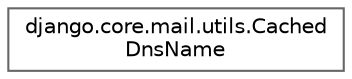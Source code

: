 digraph "Graphical Class Hierarchy"
{
 // LATEX_PDF_SIZE
  bgcolor="transparent";
  edge [fontname=Helvetica,fontsize=10,labelfontname=Helvetica,labelfontsize=10];
  node [fontname=Helvetica,fontsize=10,shape=box,height=0.2,width=0.4];
  rankdir="LR";
  Node0 [id="Node000000",label="django.core.mail.utils.Cached\lDnsName",height=0.2,width=0.4,color="grey40", fillcolor="white", style="filled",URL="$classdjango_1_1core_1_1mail_1_1utils_1_1_cached_dns_name.html",tooltip=" "];
}
